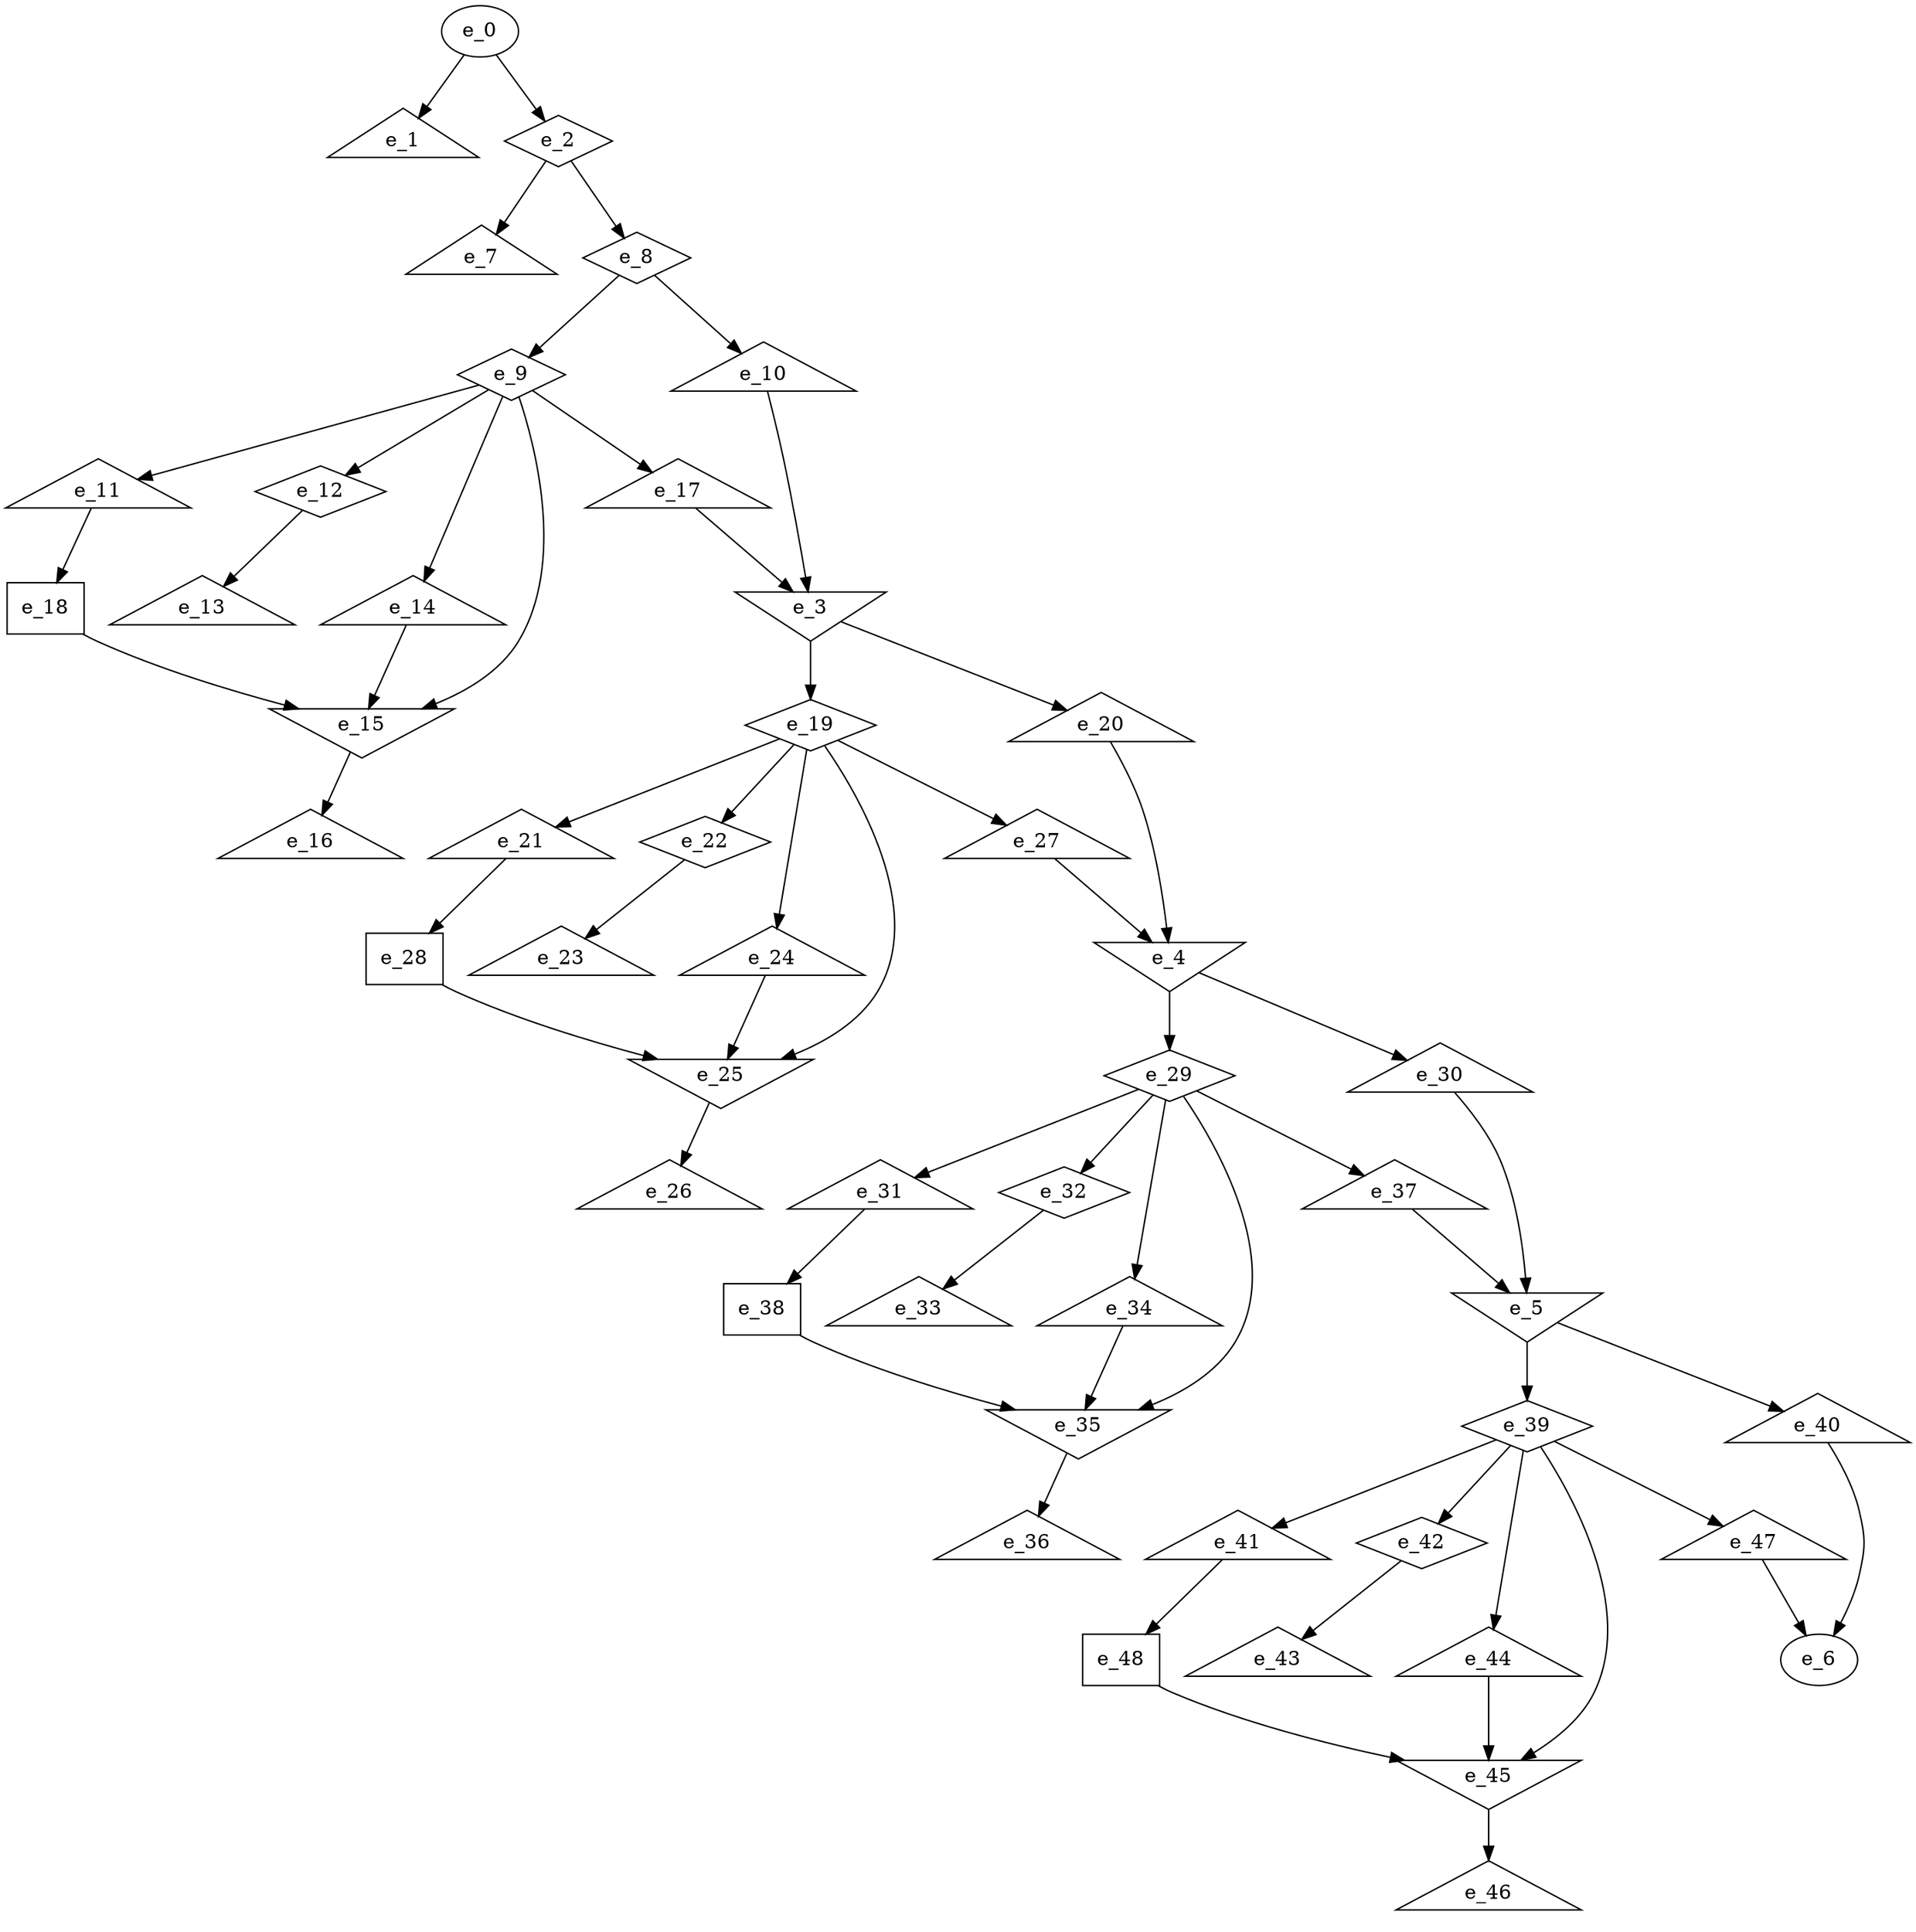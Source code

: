 digraph control_path {
  e_0: entry_node : n ;
  e_1 [shape = triangle];
  e_2 [shape = diamond];
  e_3 [shape = invtriangle];
  e_4 [shape = invtriangle];
  e_5 [shape = invtriangle];
  e_6: exit_node : s ;
  e_7 [shape = triangle];
  e_8 [shape = diamond];
  e_9 [shape = diamond];
  e_10 [shape = triangle];
  e_11 [shape = triangle];
  e_12 [shape = diamond];
  e_13 [shape = triangle];
  e_14 [shape = triangle];
  e_15 [shape = invtriangle];
  e_16 [shape = triangle];
  e_17 [shape = triangle];
  e_18 [shape = dot];
  e_19 [shape = diamond];
  e_20 [shape = triangle];
  e_21 [shape = triangle];
  e_22 [shape = diamond];
  e_23 [shape = triangle];
  e_24 [shape = triangle];
  e_25 [shape = invtriangle];
  e_26 [shape = triangle];
  e_27 [shape = triangle];
  e_28 [shape = dot];
  e_29 [shape = diamond];
  e_30 [shape = triangle];
  e_31 [shape = triangle];
  e_32 [shape = diamond];
  e_33 [shape = triangle];
  e_34 [shape = triangle];
  e_35 [shape = invtriangle];
  e_36 [shape = triangle];
  e_37 [shape = triangle];
  e_38 [shape = dot];
  e_39 [shape = diamond];
  e_40 [shape = triangle];
  e_41 [shape = triangle];
  e_42 [shape = diamond];
  e_43 [shape = triangle];
  e_44 [shape = triangle];
  e_45 [shape = invtriangle];
  e_46 [shape = triangle];
  e_47 [shape = triangle];
  e_48 [shape = dot];
  e_0 -> e_1;
  e_0 -> e_2;
  e_17 -> e_3;
  e_10 -> e_3;
  e_20 -> e_4;
  e_27 -> e_4;
  e_30 -> e_5;
  e_37 -> e_5;
  e_40 -> e_6;
  e_47 -> e_6;
  e_2 -> e_7;
  e_2 -> e_8;
  e_8 -> e_9;
  e_8 -> e_10;
  e_9 -> e_11;
  e_9 -> e_12;
  e_12 -> e_13;
  e_9 -> e_14;
  e_18 -> e_15;
  e_9 -> e_15;
  e_14 -> e_15;
  e_15 -> e_16;
  e_9 -> e_17;
  e_11 -> e_18;
  e_3 -> e_19;
  e_3 -> e_20;
  e_19 -> e_21;
  e_19 -> e_22;
  e_22 -> e_23;
  e_19 -> e_24;
  e_19 -> e_25;
  e_24 -> e_25;
  e_28 -> e_25;
  e_25 -> e_26;
  e_19 -> e_27;
  e_21 -> e_28;
  e_4 -> e_29;
  e_4 -> e_30;
  e_29 -> e_31;
  e_29 -> e_32;
  e_32 -> e_33;
  e_29 -> e_34;
  e_29 -> e_35;
  e_34 -> e_35;
  e_38 -> e_35;
  e_35 -> e_36;
  e_29 -> e_37;
  e_31 -> e_38;
  e_5 -> e_39;
  e_5 -> e_40;
  e_39 -> e_41;
  e_39 -> e_42;
  e_42 -> e_43;
  e_39 -> e_44;
  e_39 -> e_45;
  e_44 -> e_45;
  e_48 -> e_45;
  e_45 -> e_46;
  e_39 -> e_47;
  e_41 -> e_48;
}
